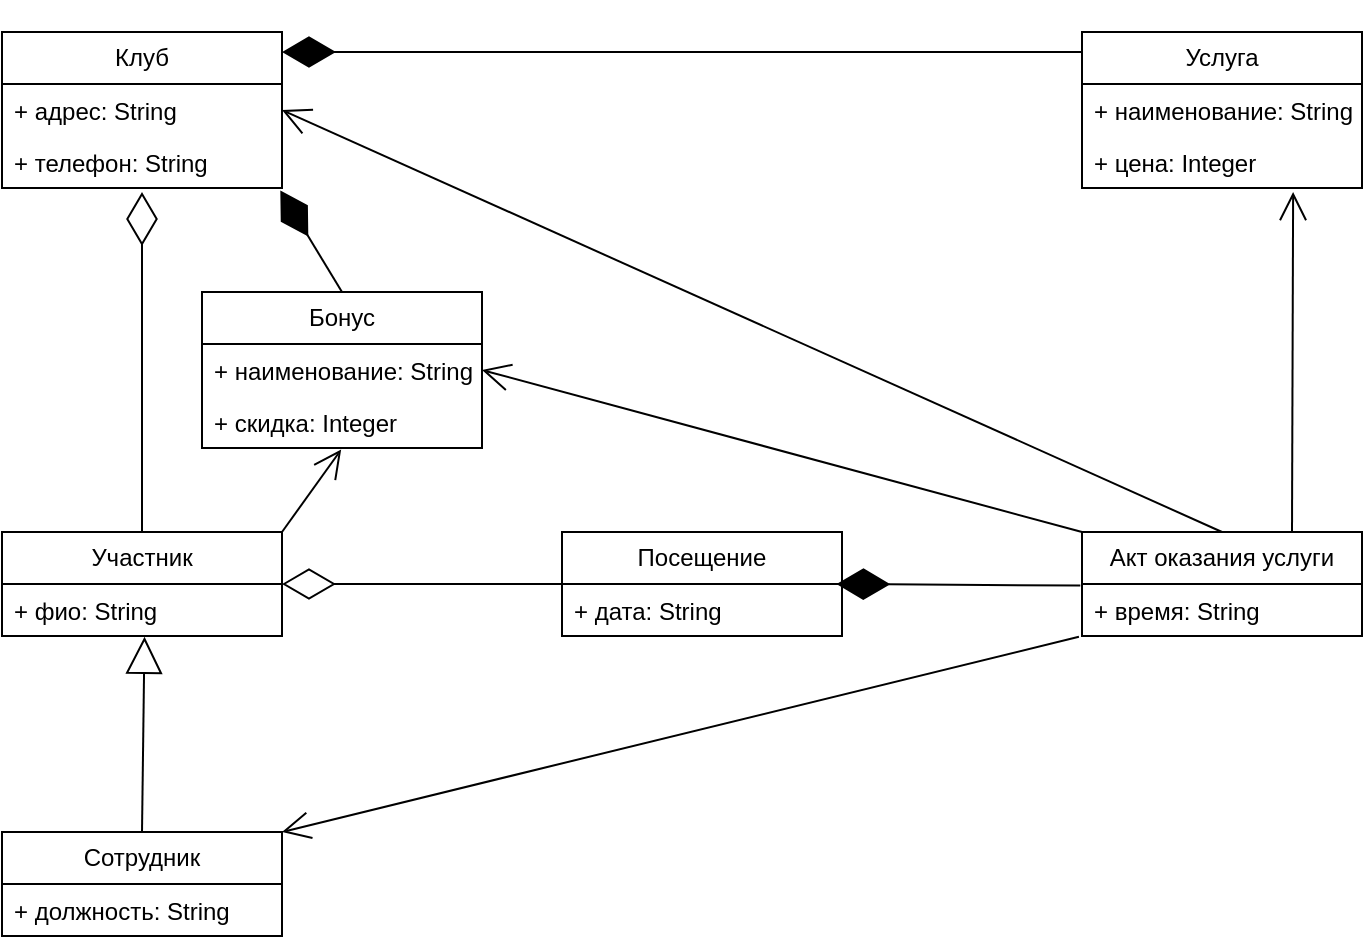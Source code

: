 <mxfile version="24.7.17" pages="3">
  <diagram name="МПО" id="34ezMIuzD62qinHBHo63">
    <mxGraphModel dx="1050" dy="555" grid="1" gridSize="10" guides="1" tooltips="1" connect="1" arrows="1" fold="1" page="1" pageScale="1" pageWidth="827" pageHeight="1169" math="0" shadow="0">
      <root>
        <mxCell id="0" />
        <mxCell id="1" parent="0" />
        <mxCell id="fa-McoqWnmr9ERJXynBD-4" value="Участник" style="swimlane;fontStyle=0;childLayout=stackLayout;horizontal=1;startSize=26;fillColor=none;horizontalStack=0;resizeParent=1;resizeParentMax=0;resizeLast=0;collapsible=1;marginBottom=0;whiteSpace=wrap;html=1;" parent="1" vertex="1">
          <mxGeometry x="60" y="290" width="140" height="52" as="geometry" />
        </mxCell>
        <mxCell id="fa-McoqWnmr9ERJXynBD-5" value="+ фио: String" style="text;strokeColor=none;fillColor=none;align=left;verticalAlign=top;spacingLeft=4;spacingRight=4;overflow=hidden;rotatable=0;points=[[0,0.5],[1,0.5]];portConstraint=eastwest;whiteSpace=wrap;html=1;" parent="fa-McoqWnmr9ERJXynBD-4" vertex="1">
          <mxGeometry y="26" width="140" height="26" as="geometry" />
        </mxCell>
        <mxCell id="fa-McoqWnmr9ERJXynBD-8" value="Клуб" style="swimlane;fontStyle=0;childLayout=stackLayout;horizontal=1;startSize=26;fillColor=none;horizontalStack=0;resizeParent=1;resizeParentMax=0;resizeLast=0;collapsible=1;marginBottom=0;whiteSpace=wrap;html=1;" parent="1" vertex="1">
          <mxGeometry x="60" y="40" width="140" height="78" as="geometry" />
        </mxCell>
        <mxCell id="fa-McoqWnmr9ERJXynBD-9" value="+ адрес: String" style="text;strokeColor=none;fillColor=none;align=left;verticalAlign=top;spacingLeft=4;spacingRight=4;overflow=hidden;rotatable=0;points=[[0,0.5],[1,0.5]];portConstraint=eastwest;whiteSpace=wrap;html=1;" parent="fa-McoqWnmr9ERJXynBD-8" vertex="1">
          <mxGeometry y="26" width="140" height="26" as="geometry" />
        </mxCell>
        <mxCell id="fa-McoqWnmr9ERJXynBD-10" value="+ телефон: String" style="text;strokeColor=none;fillColor=none;align=left;verticalAlign=top;spacingLeft=4;spacingRight=4;overflow=hidden;rotatable=0;points=[[0,0.5],[1,0.5]];portConstraint=eastwest;whiteSpace=wrap;html=1;" parent="fa-McoqWnmr9ERJXynBD-8" vertex="1">
          <mxGeometry y="52" width="140" height="26" as="geometry" />
        </mxCell>
        <mxCell id="fa-McoqWnmr9ERJXynBD-13" value="Сотрудник" style="swimlane;fontStyle=0;childLayout=stackLayout;horizontal=1;startSize=26;fillColor=none;horizontalStack=0;resizeParent=1;resizeParentMax=0;resizeLast=0;collapsible=1;marginBottom=0;whiteSpace=wrap;html=1;" parent="1" vertex="1">
          <mxGeometry x="60" y="440" width="140" height="52" as="geometry" />
        </mxCell>
        <mxCell id="fa-McoqWnmr9ERJXynBD-14" value="+ должность: String" style="text;strokeColor=none;fillColor=none;align=left;verticalAlign=top;spacingLeft=4;spacingRight=4;overflow=hidden;rotatable=0;points=[[0,0.5],[1,0.5]];portConstraint=eastwest;whiteSpace=wrap;html=1;" parent="fa-McoqWnmr9ERJXynBD-13" vertex="1">
          <mxGeometry y="26" width="140" height="26" as="geometry" />
        </mxCell>
        <mxCell id="fa-McoqWnmr9ERJXynBD-17" value="Услуга" style="swimlane;fontStyle=0;childLayout=stackLayout;horizontal=1;startSize=26;fillColor=none;horizontalStack=0;resizeParent=1;resizeParentMax=0;resizeLast=0;collapsible=1;marginBottom=0;whiteSpace=wrap;html=1;" parent="1" vertex="1">
          <mxGeometry x="600" y="40" width="140" height="78" as="geometry" />
        </mxCell>
        <mxCell id="fa-McoqWnmr9ERJXynBD-18" value="+ наименование: String" style="text;strokeColor=none;fillColor=none;align=left;verticalAlign=top;spacingLeft=4;spacingRight=4;overflow=hidden;rotatable=0;points=[[0,0.5],[1,0.5]];portConstraint=eastwest;whiteSpace=wrap;html=1;" parent="fa-McoqWnmr9ERJXynBD-17" vertex="1">
          <mxGeometry y="26" width="140" height="26" as="geometry" />
        </mxCell>
        <mxCell id="fa-McoqWnmr9ERJXynBD-19" value="+ цена: Integer" style="text;strokeColor=none;fillColor=none;align=left;verticalAlign=top;spacingLeft=4;spacingRight=4;overflow=hidden;rotatable=0;points=[[0,0.5],[1,0.5]];portConstraint=eastwest;whiteSpace=wrap;html=1;" parent="fa-McoqWnmr9ERJXynBD-17" vertex="1">
          <mxGeometry y="52" width="140" height="26" as="geometry" />
        </mxCell>
        <mxCell id="fa-McoqWnmr9ERJXynBD-21" value="Бонус" style="swimlane;fontStyle=0;childLayout=stackLayout;horizontal=1;startSize=26;fillColor=none;horizontalStack=0;resizeParent=1;resizeParentMax=0;resizeLast=0;collapsible=1;marginBottom=0;whiteSpace=wrap;html=1;" parent="1" vertex="1">
          <mxGeometry x="160" y="170" width="140" height="78" as="geometry" />
        </mxCell>
        <mxCell id="fa-McoqWnmr9ERJXynBD-22" value="+ наименование: String" style="text;strokeColor=none;fillColor=none;align=left;verticalAlign=top;spacingLeft=4;spacingRight=4;overflow=hidden;rotatable=0;points=[[0,0.5],[1,0.5]];portConstraint=eastwest;whiteSpace=wrap;html=1;" parent="fa-McoqWnmr9ERJXynBD-21" vertex="1">
          <mxGeometry y="26" width="140" height="26" as="geometry" />
        </mxCell>
        <mxCell id="fa-McoqWnmr9ERJXynBD-23" value="+ скидка: Integer" style="text;strokeColor=none;fillColor=none;align=left;verticalAlign=top;spacingLeft=4;spacingRight=4;overflow=hidden;rotatable=0;points=[[0,0.5],[1,0.5]];portConstraint=eastwest;whiteSpace=wrap;html=1;" parent="fa-McoqWnmr9ERJXynBD-21" vertex="1">
          <mxGeometry y="52" width="140" height="26" as="geometry" />
        </mxCell>
        <mxCell id="fa-McoqWnmr9ERJXynBD-25" value="" style="endArrow=diamondThin;endFill=0;endSize=24;html=1;rounded=0;exitX=0.5;exitY=0;exitDx=0;exitDy=0;" parent="1" source="fa-McoqWnmr9ERJXynBD-4" edge="1">
          <mxGeometry width="160" relative="1" as="geometry">
            <mxPoint x="329" y="310" as="sourcePoint" />
            <mxPoint x="130" y="120" as="targetPoint" />
          </mxGeometry>
        </mxCell>
        <mxCell id="9thP6FJN7tA9VsjAmDAN-4" value="" style="endArrow=block;endSize=16;endFill=0;html=1;rounded=0;exitX=0.5;exitY=0;exitDx=0;exitDy=0;entryX=0.509;entryY=1.015;entryDx=0;entryDy=0;entryPerimeter=0;" parent="1" source="fa-McoqWnmr9ERJXynBD-13" edge="1" target="fa-McoqWnmr9ERJXynBD-5">
          <mxGeometry width="160" relative="1" as="geometry">
            <mxPoint x="39" y="210" as="sourcePoint" />
            <mxPoint x="120" y="380" as="targetPoint" />
          </mxGeometry>
        </mxCell>
        <mxCell id="9thP6FJN7tA9VsjAmDAN-7" value="Посещение" style="swimlane;fontStyle=0;childLayout=stackLayout;horizontal=1;startSize=26;fillColor=none;horizontalStack=0;resizeParent=1;resizeParentMax=0;resizeLast=0;collapsible=1;marginBottom=0;whiteSpace=wrap;html=1;" parent="1" vertex="1">
          <mxGeometry x="340" y="290" width="140" height="52" as="geometry" />
        </mxCell>
        <mxCell id="9thP6FJN7tA9VsjAmDAN-8" value="+ дата: String" style="text;strokeColor=none;fillColor=none;align=left;verticalAlign=top;spacingLeft=4;spacingRight=4;overflow=hidden;rotatable=0;points=[[0,0.5],[1,0.5]];portConstraint=eastwest;whiteSpace=wrap;html=1;" parent="9thP6FJN7tA9VsjAmDAN-7" vertex="1">
          <mxGeometry y="26" width="140" height="26" as="geometry" />
        </mxCell>
        <mxCell id="9thP6FJN7tA9VsjAmDAN-12" value="" style="endArrow=diamondThin;endFill=0;endSize=24;html=1;rounded=0;exitX=0;exitY=0.5;exitDx=0;exitDy=0;entryX=1;entryY=0.5;entryDx=0;entryDy=0;" parent="1" source="9thP6FJN7tA9VsjAmDAN-7" target="fa-McoqWnmr9ERJXynBD-4" edge="1">
          <mxGeometry width="160" relative="1" as="geometry">
            <mxPoint x="459" y="340" as="sourcePoint" />
            <mxPoint x="269" y="220" as="targetPoint" />
          </mxGeometry>
        </mxCell>
        <mxCell id="9thP6FJN7tA9VsjAmDAN-13" value="Акт оказания услуги" style="swimlane;fontStyle=0;childLayout=stackLayout;horizontal=1;startSize=26;fillColor=none;horizontalStack=0;resizeParent=1;resizeParentMax=0;resizeLast=0;collapsible=1;marginBottom=0;whiteSpace=wrap;html=1;" parent="1" vertex="1">
          <mxGeometry x="600" y="290" width="140" height="52" as="geometry">
            <mxRectangle x="610" y="920" width="150" height="30" as="alternateBounds" />
          </mxGeometry>
        </mxCell>
        <mxCell id="9thP6FJN7tA9VsjAmDAN-14" value="+ время: String" style="text;strokeColor=none;fillColor=none;align=left;verticalAlign=top;spacingLeft=4;spacingRight=4;overflow=hidden;rotatable=0;points=[[0,0.5],[1,0.5]];portConstraint=eastwest;whiteSpace=wrap;html=1;" parent="9thP6FJN7tA9VsjAmDAN-13" vertex="1">
          <mxGeometry y="26" width="140" height="26" as="geometry" />
        </mxCell>
        <mxCell id="9thP6FJN7tA9VsjAmDAN-17" value="" style="endArrow=diamondThin;endFill=1;endSize=24;html=1;rounded=0;entryX=0.98;entryY=0;entryDx=0;entryDy=0;entryPerimeter=0;exitX=-0.006;exitY=0.031;exitDx=0;exitDy=0;exitPerimeter=0;" parent="1" edge="1" target="9thP6FJN7tA9VsjAmDAN-8" source="9thP6FJN7tA9VsjAmDAN-14">
          <mxGeometry width="160" relative="1" as="geometry">
            <mxPoint x="660" y="350" as="sourcePoint" />
            <mxPoint x="820" y="350" as="targetPoint" />
          </mxGeometry>
        </mxCell>
        <mxCell id="9thP6FJN7tA9VsjAmDAN-18" value="" style="endArrow=open;endFill=1;endSize=12;html=1;rounded=0;entryX=0.497;entryY=1.031;entryDx=0;entryDy=0;exitX=1;exitY=0;exitDx=0;exitDy=0;entryPerimeter=0;" parent="1" source="fa-McoqWnmr9ERJXynBD-4" target="fa-McoqWnmr9ERJXynBD-23" edge="1">
          <mxGeometry width="160" relative="1" as="geometry">
            <mxPoint x="80" y="380" as="sourcePoint" />
            <mxPoint x="240" y="380" as="targetPoint" />
          </mxGeometry>
        </mxCell>
        <mxCell id="_wIlWotsWCeTPQBKIQmO-3" value="" style="endArrow=diamondThin;endFill=1;endSize=24;html=1;rounded=0;entryX=1;entryY=0.5;entryDx=0;entryDy=0;exitX=0;exitY=0.5;exitDx=0;exitDy=0;" edge="1" parent="1">
          <mxGeometry width="160" relative="1" as="geometry">
            <mxPoint x="600" y="50" as="sourcePoint" />
            <mxPoint x="200" y="50" as="targetPoint" />
          </mxGeometry>
        </mxCell>
        <mxCell id="_wIlWotsWCeTPQBKIQmO-4" value="" style="endArrow=open;endFill=1;endSize=12;html=1;rounded=0;entryX=1;entryY=0;entryDx=0;entryDy=0;exitX=-0.011;exitY=1.015;exitDx=0;exitDy=0;exitPerimeter=0;" edge="1" parent="1" source="9thP6FJN7tA9VsjAmDAN-14" target="fa-McoqWnmr9ERJXynBD-13">
          <mxGeometry width="160" relative="1" as="geometry">
            <mxPoint x="404" y="450" as="sourcePoint" />
            <mxPoint x="564" y="450" as="targetPoint" />
          </mxGeometry>
        </mxCell>
        <mxCell id="_wIlWotsWCeTPQBKIQmO-5" value="" style="endArrow=open;endFill=1;endSize=12;html=1;rounded=0;entryX=1;entryY=0.5;entryDx=0;entryDy=0;exitX=0.5;exitY=0;exitDx=0;exitDy=0;" edge="1" parent="1" source="9thP6FJN7tA9VsjAmDAN-13" target="fa-McoqWnmr9ERJXynBD-9">
          <mxGeometry width="160" relative="1" as="geometry">
            <mxPoint x="626.78" y="257.61" as="sourcePoint" />
            <mxPoint x="230.0" y="90.004" as="targetPoint" />
          </mxGeometry>
        </mxCell>
        <mxCell id="_wIlWotsWCeTPQBKIQmO-6" value="" style="endArrow=open;endFill=1;endSize=12;html=1;rounded=0;exitX=0.75;exitY=0;exitDx=0;exitDy=0;entryX=0.754;entryY=1.077;entryDx=0;entryDy=0;entryPerimeter=0;" edge="1" parent="1" source="9thP6FJN7tA9VsjAmDAN-13" target="fa-McoqWnmr9ERJXynBD-19">
          <mxGeometry width="160" relative="1" as="geometry">
            <mxPoint x="560" y="180" as="sourcePoint" />
            <mxPoint x="700" y="150" as="targetPoint" />
          </mxGeometry>
        </mxCell>
        <mxCell id="_wIlWotsWCeTPQBKIQmO-7" value="" style="endArrow=open;endFill=1;endSize=12;html=1;rounded=0;entryX=1;entryY=0.5;entryDx=0;entryDy=0;exitX=0;exitY=0;exitDx=0;exitDy=0;" edge="1" parent="1" source="9thP6FJN7tA9VsjAmDAN-13" target="fa-McoqWnmr9ERJXynBD-22">
          <mxGeometry width="160" relative="1" as="geometry">
            <mxPoint x="320" y="260" as="sourcePoint" />
            <mxPoint x="480" y="260" as="targetPoint" />
          </mxGeometry>
        </mxCell>
        <mxCell id="_wIlWotsWCeTPQBKIQmO-8" value="" style="endArrow=diamondThin;endFill=1;endSize=24;html=1;rounded=0;entryX=0.994;entryY=1.046;entryDx=0;entryDy=0;entryPerimeter=0;exitX=0.5;exitY=0;exitDx=0;exitDy=0;" edge="1" parent="1" source="fa-McoqWnmr9ERJXynBD-21" target="fa-McoqWnmr9ERJXynBD-10">
          <mxGeometry width="160" relative="1" as="geometry">
            <mxPoint x="230" y="160" as="sourcePoint" />
            <mxPoint x="570" y="460" as="targetPoint" />
          </mxGeometry>
        </mxCell>
      </root>
    </mxGraphModel>
  </diagram>
  <diagram id="AsAtK-F-Qii3jS9wDjsm" name="Диаграмма коммуникаций">
    <mxGraphModel dx="875" dy="463" grid="1" gridSize="10" guides="1" tooltips="1" connect="1" arrows="1" fold="1" page="1" pageScale="1" pageWidth="827" pageHeight="1169" math="0" shadow="0">
      <root>
        <mxCell id="0" />
        <mxCell id="1" parent="0" />
        <mxCell id="DOq-EiSKUHnSsC9grT4l-1" value="уч:&lt;span style=&quot;background-color: initial;&quot;&gt;Участник&lt;/span&gt;" style="shape=umlActor;verticalLabelPosition=bottom;verticalAlign=top;html=1;" vertex="1" parent="1">
          <mxGeometry x="50" y="90" width="30" height="60" as="geometry" />
        </mxCell>
        <mxCell id="uF0mYbqcPGaXI4DysEsL-1" value=":СписокУслуг" style="html=1;whiteSpace=wrap;" vertex="1" parent="1">
          <mxGeometry x="230" y="110" width="110" height="20" as="geometry" />
        </mxCell>
        <mxCell id="7t8qzXbpLLY9oL8h7-gE-8" value="" style="html=1;verticalAlign=bottom;endArrow=none;curved=0;rounded=0;entryX=0;entryY=0.5;entryDx=0;entryDy=0;endFill=0;" edge="1" parent="1" source="DOq-EiSKUHnSsC9grT4l-1" target="uF0mYbqcPGaXI4DysEsL-1">
          <mxGeometry x="0.005" width="80" relative="1" as="geometry">
            <mxPoint x="120" y="119.5" as="sourcePoint" />
            <mxPoint x="200" y="119.5" as="targetPoint" />
            <mxPoint as="offset" />
          </mxGeometry>
        </mxCell>
        <mxCell id="295cPOb6RyYQfCB2X79G-6" value="1.1: ВывестиУслуги()" style="html=1;verticalAlign=bottom;endArrow=none;rounded=0;edgeStyle=elbowEdgeStyle;elbow=vertical;endFill=0;" edge="1" parent="1">
          <mxGeometry width="80" relative="1" as="geometry">
            <mxPoint x="251" y="110" as="sourcePoint" />
            <mxPoint x="319" y="110" as="targetPoint" />
            <Array as="points">
              <mxPoint x="286" y="90" />
            </Array>
          </mxGeometry>
        </mxCell>
        <mxCell id="QdXUX7fMtwrLV9ofZdYU-1" value=":АктОказанияУслуги" style="html=1;whiteSpace=wrap;" vertex="1" parent="1">
          <mxGeometry x="480" y="230" width="110" height="20" as="geometry" />
        </mxCell>
        <mxCell id="QdXUX7fMtwrLV9ofZdYU-6" value="" style="html=1;verticalAlign=bottom;endArrow=none;curved=0;rounded=0;endFill=0;entryX=0.5;entryY=0;entryDx=0;entryDy=0;exitX=0.5;exitY=1;exitDx=0;exitDy=0;" edge="1" parent="1" source="rnR8STgjvshNbvhznqo--1" target="QdXUX7fMtwrLV9ofZdYU-1">
          <mxGeometry x="0.556" width="80" relative="1" as="geometry">
            <mxPoint x="550" y="150" as="sourcePoint" />
            <mxPoint x="534.58" y="220" as="targetPoint" />
            <mxPoint as="offset" />
          </mxGeometry>
        </mxCell>
        <mxCell id="QdXUX7fMtwrLV9ofZdYU-8" value="" style="html=1;verticalAlign=bottom;endArrow=none;rounded=0;edgeStyle=orthogonalEdgeStyle;entryX=0;entryY=0;entryDx=0;entryDy=0;exitX=0;exitY=1;exitDx=0;exitDy=0;endFill=0;" edge="1" parent="1" source="QdXUX7fMtwrLV9ofZdYU-1" target="QdXUX7fMtwrLV9ofZdYU-1">
          <mxGeometry x="-0.091" y="60" width="80" relative="1" as="geometry">
            <mxPoint x="470" y="300" as="sourcePoint" />
            <mxPoint x="430" y="310" as="targetPoint" />
            <Array as="points">
              <mxPoint x="580" y="250" />
              <mxPoint x="580" y="260" />
              <mxPoint x="610" y="260" />
              <mxPoint x="610" y="220" />
              <mxPoint x="580" y="220" />
              <mxPoint x="580" y="230" />
            </Array>
            <mxPoint as="offset" />
          </mxGeometry>
        </mxCell>
        <mxCell id="QdXUX7fMtwrLV9ofZdYU-9" value="[уч.авторизован = true]&lt;div&gt;1: получить&lt;/div&gt;&lt;div&gt;Доступные&lt;/div&gt;&lt;div&gt;Услуги()&lt;/div&gt;" style="html=1;verticalAlign=bottom;endArrow=block;curved=0;rounded=0;" edge="1" parent="1">
          <mxGeometry width="80" relative="1" as="geometry">
            <mxPoint x="110" y="110" as="sourcePoint" />
            <mxPoint x="190" y="110" as="targetPoint" />
          </mxGeometry>
        </mxCell>
        <mxCell id="QdXUX7fMtwrLV9ofZdYU-11" value="1.3: Составить&lt;div&gt;АктОказания&lt;/div&gt;&lt;div&gt;Услуги&lt;/div&gt;" style="html=1;verticalAlign=bottom;endArrow=block;curved=0;rounded=0;" edge="1" parent="1">
          <mxGeometry width="80" relative="1" as="geometry">
            <mxPoint x="500" y="200" as="sourcePoint" />
            <mxPoint x="580" y="200" as="targetPoint" />
          </mxGeometry>
        </mxCell>
        <mxCell id="QdXUX7fMtwrLV9ofZdYU-12" value="[уч.естьБонус = true]&lt;div&gt;1.3.1: ПересчитатьЦену()&lt;/div&gt;" style="html=1;verticalAlign=bottom;endArrow=block;curved=0;rounded=0;" edge="1" parent="1">
          <mxGeometry width="80" relative="1" as="geometry">
            <mxPoint x="640" y="250" as="sourcePoint" />
            <mxPoint x="720" y="250" as="targetPoint" />
          </mxGeometry>
        </mxCell>
        <mxCell id="rnR8STgjvshNbvhznqo--1" value=":Услуга" style="html=1;whiteSpace=wrap;" vertex="1" parent="1">
          <mxGeometry x="480" y="110" width="110" height="20" as="geometry" />
        </mxCell>
        <mxCell id="rnR8STgjvshNbvhznqo--2" value="" style="endArrow=none;endFill=0;endSize=12;html=1;rounded=0;exitX=1;exitY=0.5;exitDx=0;exitDy=0;entryX=0;entryY=0.5;entryDx=0;entryDy=0;" edge="1" parent="1" source="uF0mYbqcPGaXI4DysEsL-1" target="rnR8STgjvshNbvhznqo--1">
          <mxGeometry width="160" relative="1" as="geometry">
            <mxPoint x="360" y="220" as="sourcePoint" />
            <mxPoint x="520" y="220" as="targetPoint" />
          </mxGeometry>
        </mxCell>
        <mxCell id="rnR8STgjvshNbvhznqo--3" value="1.2: ВыбратьУслугу()" style="html=1;verticalAlign=bottom;endArrow=block;curved=0;rounded=0;" edge="1" parent="1">
          <mxGeometry width="80" relative="1" as="geometry">
            <mxPoint x="370" y="110" as="sourcePoint" />
            <mxPoint x="450" y="110" as="targetPoint" />
          </mxGeometry>
        </mxCell>
        <mxCell id="rnR8STgjvshNbvhznqo--5" value=":ПлатежнаяСистема" style="html=1;whiteSpace=wrap;" vertex="1" parent="1">
          <mxGeometry x="230" y="230" width="110" height="20" as="geometry" />
        </mxCell>
        <mxCell id="xz2VW92WkQcbdXPUVyfl-2" value="" style="endArrow=none;endFill=0;endSize=12;html=1;rounded=0;" edge="1" parent="1">
          <mxGeometry width="160" relative="1" as="geometry">
            <mxPoint x="340" y="240" as="sourcePoint" />
            <mxPoint x="480" y="240" as="targetPoint" />
          </mxGeometry>
        </mxCell>
        <mxCell id="xz2VW92WkQcbdXPUVyfl-3" value="1.4 ПровестиОплату()" style="html=1;verticalAlign=bottom;endArrow=block;curved=0;rounded=0;" edge="1" parent="1">
          <mxGeometry width="80" relative="1" as="geometry">
            <mxPoint x="454" y="229.17" as="sourcePoint" />
            <mxPoint x="374" y="229.17" as="targetPoint" />
          </mxGeometry>
        </mxCell>
        <mxCell id="xz2VW92WkQcbdXPUVyfl-5" value="" style="endArrow=none;endFill=0;endSize=12;html=1;rounded=0;entryX=0;entryY=0.5;entryDx=0;entryDy=0;" edge="1" parent="1" source="DOq-EiSKUHnSsC9grT4l-1" target="rnR8STgjvshNbvhznqo--5">
          <mxGeometry width="160" relative="1" as="geometry">
            <mxPoint x="10" y="310" as="sourcePoint" />
            <mxPoint x="170" y="310" as="targetPoint" />
          </mxGeometry>
        </mxCell>
        <mxCell id="xz2VW92WkQcbdXPUVyfl-6" value="1.5: Оплатить()" style="html=1;verticalAlign=bottom;endArrow=block;curved=0;rounded=0;" edge="1" parent="1">
          <mxGeometry width="80" relative="1" as="geometry">
            <mxPoint x="120" y="190" as="sourcePoint" />
            <mxPoint x="200" y="190" as="targetPoint" />
          </mxGeometry>
        </mxCell>
        <mxCell id="xz2VW92WkQcbdXPUVyfl-7" value=":ЖурналУчета" style="html=1;whiteSpace=wrap;" vertex="1" parent="1">
          <mxGeometry x="480" y="350" width="110" height="20" as="geometry" />
        </mxCell>
        <mxCell id="x1AUnJxPwh_TC1jYnkOM-1" value="" style="endArrow=open;endFill=1;endSize=12;html=1;rounded=0;entryX=0.5;entryY=0;entryDx=0;entryDy=0;" edge="1" parent="1" target="xz2VW92WkQcbdXPUVyfl-7">
          <mxGeometry width="160" relative="1" as="geometry">
            <mxPoint x="535" y="250" as="sourcePoint" />
            <mxPoint x="430" y="390" as="targetPoint" />
          </mxGeometry>
        </mxCell>
        <mxCell id="x1AUnJxPwh_TC1jYnkOM-2" value="1.6: ВнестиЗаписьВЖурнал()" style="html=1;verticalAlign=bottom;endArrow=block;curved=0;rounded=0;" edge="1" parent="1">
          <mxGeometry width="80" relative="1" as="geometry">
            <mxPoint x="495" y="300" as="sourcePoint" />
            <mxPoint x="575" y="300" as="targetPoint" />
          </mxGeometry>
        </mxCell>
      </root>
    </mxGraphModel>
  </diagram>
  <diagram id="DAW3RWI6p2eDJGEadk-Z" name="Диаграмма анализа">
    <mxGraphModel dx="1050" dy="555" grid="1" gridSize="10" guides="1" tooltips="1" connect="1" arrows="1" fold="1" page="1" pageScale="1" pageWidth="827" pageHeight="1169" math="0" shadow="0">
      <root>
        <mxCell id="0" />
        <mxCell id="1" parent="0" />
        <mxCell id="cTv9TpWZvrW13vmWqFXr-1" value=":&lt;span style=&quot;background-color: initial;&quot;&gt;Участник&lt;/span&gt;" style="shape=umlActor;verticalLabelPosition=bottom;verticalAlign=top;html=1;" vertex="1" parent="1">
          <mxGeometry x="40" y="50" width="30" height="60" as="geometry" />
        </mxCell>
        <mxCell id="cTv9TpWZvrW13vmWqFXr-2" value=":&lt;span style=&quot;background-color: initial;&quot;&gt;Сотрудник&lt;/span&gt;" style="shape=umlActor;verticalLabelPosition=bottom;verticalAlign=top;html=1;" vertex="1" parent="1">
          <mxGeometry x="240" y="395" width="30" height="60" as="geometry" />
        </mxCell>
        <mxCell id="cTv9TpWZvrW13vmWqFXr-3" value=":Страница&lt;div&gt;Авторизации&lt;/div&gt;" style="shape=umlBoundary;whiteSpace=wrap;html=1;" vertex="1" parent="1">
          <mxGeometry x="200" y="50" width="100" height="80" as="geometry" />
        </mxCell>
        <mxCell id="jIqX1aa0dO7kyifzZ8Fp-5" value="" style="line;strokeWidth=1;fillColor=none;align=left;verticalAlign=middle;spacingTop=-1;spacingLeft=3;spacingRight=3;rotatable=0;labelPosition=right;points=[];portConstraint=eastwest;strokeColor=inherit;" vertex="1" parent="1">
          <mxGeometry x="70" y="86" width="130" height="8" as="geometry" />
        </mxCell>
        <mxCell id="a9ce7pUAgQXbH2zVGpFS-1" value=":Контроллер&lt;div&gt;Посещений&lt;/div&gt;" style="ellipse;shape=umlControl;whiteSpace=wrap;html=1;" vertex="1" parent="1">
          <mxGeometry x="450" y="50" width="70" height="80" as="geometry" />
        </mxCell>
        <mxCell id="a9ce7pUAgQXbH2zVGpFS-2" value="" style="line;strokeWidth=1;fillColor=none;align=left;verticalAlign=middle;spacingTop=-1;spacingLeft=3;spacingRight=3;rotatable=0;labelPosition=right;points=[];portConstraint=eastwest;strokeColor=inherit;" vertex="1" parent="1">
          <mxGeometry x="300" y="86" width="150" height="8" as="geometry" />
        </mxCell>
        <mxCell id="a9ce7pUAgQXbH2zVGpFS-3" value=":Страница&lt;div&gt;Выбора&lt;/div&gt;&lt;div&gt;Услуг&lt;/div&gt;" style="shape=umlBoundary;whiteSpace=wrap;html=1;" vertex="1" parent="1">
          <mxGeometry x="200" y="220" width="100" height="80" as="geometry" />
        </mxCell>
        <mxCell id="a9ce7pUAgQXbH2zVGpFS-4" value=":Контроллер&lt;div&gt;Услуг&lt;/div&gt;" style="ellipse;shape=umlControl;whiteSpace=wrap;html=1;" vertex="1" parent="1">
          <mxGeometry x="450" y="210" width="70" height="80" as="geometry" />
        </mxCell>
        <mxCell id="a9ce7pUAgQXbH2zVGpFS-19" value="" style="endArrow=none;endFill=0;endSize=12;html=1;rounded=0;entryX=0;entryY=0.5;entryDx=0;entryDy=0;entryPerimeter=0;" edge="1" parent="1" target="a9ce7pUAgQXbH2zVGpFS-3">
          <mxGeometry width="160" relative="1" as="geometry">
            <mxPoint x="80" y="110" as="sourcePoint" />
            <mxPoint x="370" y="450" as="targetPoint" />
          </mxGeometry>
        </mxCell>
        <mxCell id="a9ce7pUAgQXbH2zVGpFS-20" value="" style="endArrow=none;endFill=0;endSize=12;html=1;rounded=0;entryX=0.006;entryY=0.635;entryDx=0;entryDy=0;entryPerimeter=0;" edge="1" parent="1" target="a9ce7pUAgQXbH2zVGpFS-4">
          <mxGeometry width="160" relative="1" as="geometry">
            <mxPoint x="300" y="259.5" as="sourcePoint" />
            <mxPoint x="410" y="259.5" as="targetPoint" />
          </mxGeometry>
        </mxCell>
        <mxCell id="a9ce7pUAgQXbH2zVGpFS-21" value=":Страница&lt;div&gt;Для&lt;/div&gt;&lt;div&gt;Сотрудника&lt;/div&gt;" style="shape=umlBoundary;whiteSpace=wrap;html=1;" vertex="1" parent="1">
          <mxGeometry x="430" y="395" width="100" height="80" as="geometry" />
        </mxCell>
        <mxCell id="a9ce7pUAgQXbH2zVGpFS-22" value="" style="endArrow=none;endFill=0;endSize=12;html=1;rounded=0;" edge="1" parent="1">
          <mxGeometry width="160" relative="1" as="geometry">
            <mxPoint x="270" y="434.5" as="sourcePoint" />
            <mxPoint x="428" y="435" as="targetPoint" />
          </mxGeometry>
        </mxCell>
        <mxCell id="a9ce7pUAgQXbH2zVGpFS-23" value="" style="endArrow=none;endFill=0;endSize=12;html=1;rounded=0;exitX=0.556;exitY=-0.007;exitDx=0;exitDy=0;exitPerimeter=0;" edge="1" parent="1" source="a9ce7pUAgQXbH2zVGpFS-21">
          <mxGeometry width="160" relative="1" as="geometry">
            <mxPoint x="486" y="390" as="sourcePoint" />
            <mxPoint x="486" y="290" as="targetPoint" />
          </mxGeometry>
        </mxCell>
        <mxCell id="a9ce7pUAgQXbH2zVGpFS-24" value=":Журнал&lt;div&gt;Учёта&lt;/div&gt;" style="ellipse;shape=umlEntity;whiteSpace=wrap;html=1;" vertex="1" parent="1">
          <mxGeometry x="670" y="220" width="80" height="80" as="geometry" />
        </mxCell>
        <mxCell id="a9ce7pUAgQXbH2zVGpFS-25" value="" style="endArrow=none;endFill=0;endSize=12;html=1;rounded=0;" edge="1" parent="1">
          <mxGeometry width="160" relative="1" as="geometry">
            <mxPoint x="520" y="259.5" as="sourcePoint" />
            <mxPoint x="670" y="260" as="targetPoint" />
          </mxGeometry>
        </mxCell>
        <mxCell id="a9ce7pUAgQXbH2zVGpFS-27" value="1: Авторизация" style="html=1;verticalAlign=bottom;endArrow=block;curved=0;rounded=0;" edge="1" parent="1">
          <mxGeometry width="80" relative="1" as="geometry">
            <mxPoint x="95" y="79.5" as="sourcePoint" />
            <mxPoint x="175" y="79.5" as="targetPoint" />
          </mxGeometry>
        </mxCell>
        <mxCell id="a9ce7pUAgQXbH2zVGpFS-28" value="2: Регистрация&lt;div&gt;Посещения&lt;/div&gt;" style="html=1;verticalAlign=bottom;endArrow=block;curved=0;rounded=0;" edge="1" parent="1">
          <mxGeometry width="80" relative="1" as="geometry">
            <mxPoint x="340" y="79.5" as="sourcePoint" />
            <mxPoint x="420" y="79.5" as="targetPoint" />
          </mxGeometry>
        </mxCell>
        <mxCell id="a9ce7pUAgQXbH2zVGpFS-29" value="4: ВыборУслуги" style="html=1;verticalAlign=bottom;endArrow=block;curved=0;rounded=0;" edge="1" parent="1">
          <mxGeometry width="80" relative="1" as="geometry">
            <mxPoint x="95" y="190" as="sourcePoint" />
            <mxPoint x="175" y="190" as="targetPoint" />
          </mxGeometry>
        </mxCell>
        <mxCell id="a9ce7pUAgQXbH2zVGpFS-30" value="5: Регистрация&lt;div&gt;АктаОказания&lt;/div&gt;&lt;div&gt;Услуги&lt;/div&gt;" style="html=1;verticalAlign=bottom;endArrow=block;curved=0;rounded=0;" edge="1" parent="1">
          <mxGeometry width="80" relative="1" as="geometry">
            <mxPoint x="335" y="249.5" as="sourcePoint" />
            <mxPoint x="415" y="249.5" as="targetPoint" />
          </mxGeometry>
        </mxCell>
        <mxCell id="a9ce7pUAgQXbH2zVGpFS-31" value="6: Внести&lt;div&gt;АктОказания&lt;br&gt;Услуги&amp;nbsp;&lt;/div&gt;" style="html=1;verticalAlign=bottom;endArrow=block;curved=0;rounded=0;" edge="1" parent="1">
          <mxGeometry width="80" relative="1" as="geometry">
            <mxPoint x="554" y="249.5" as="sourcePoint" />
            <mxPoint x="634" y="249.5" as="targetPoint" />
          </mxGeometry>
        </mxCell>
        <mxCell id="a9ce7pUAgQXbH2zVGpFS-32" value="" style="html=1;verticalAlign=bottom;endArrow=none;curved=0;rounded=0;exitX=1.011;exitY=0.475;exitDx=0;exitDy=0;exitPerimeter=0;entryX=0;entryY=0;entryDx=0;entryDy=0;endFill=0;" edge="1" parent="1" source="a9ce7pUAgQXbH2zVGpFS-1" target="a9ce7pUAgQXbH2zVGpFS-24">
          <mxGeometry width="80" relative="1" as="geometry">
            <mxPoint x="600" y="210" as="sourcePoint" />
            <mxPoint x="680" y="210" as="targetPoint" />
          </mxGeometry>
        </mxCell>
        <mxCell id="a9ce7pUAgQXbH2zVGpFS-33" value="3: ВнестиПосещение" style="html=1;verticalAlign=bottom;endArrow=block;curved=0;rounded=0;" edge="1" parent="1">
          <mxGeometry width="80" relative="1" as="geometry">
            <mxPoint x="572" y="174.5" as="sourcePoint" />
            <mxPoint x="652" y="174.5" as="targetPoint" />
          </mxGeometry>
        </mxCell>
        <mxCell id="a9ce7pUAgQXbH2zVGpFS-35" value="7: Уведомить&lt;div&gt;Сотрудников&lt;/div&gt;" style="html=1;verticalAlign=bottom;endArrow=block;curved=0;rounded=0;" edge="1" parent="1">
          <mxGeometry width="80" relative="1" as="geometry">
            <mxPoint x="445" y="350" as="sourcePoint" />
            <mxPoint x="525" y="350" as="targetPoint" />
          </mxGeometry>
        </mxCell>
        <mxCell id="a9ce7pUAgQXbH2zVGpFS-36" value="8: Провести&lt;div&gt;Оказание&lt;/div&gt;&lt;div&gt;Услуги&lt;/div&gt;" style="html=1;verticalAlign=bottom;endArrow=block;curved=0;rounded=0;" edge="1" parent="1">
          <mxGeometry width="80" relative="1" as="geometry">
            <mxPoint x="390" y="424.5" as="sourcePoint" />
            <mxPoint x="310" y="424.5" as="targetPoint" />
          </mxGeometry>
        </mxCell>
      </root>
    </mxGraphModel>
  </diagram>
</mxfile>
